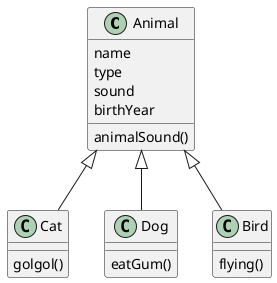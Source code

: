 @startuml

class Animal {
name
type
sound
birthYear
animalSound()
}

class Cat extends Animal{
golgol()
}

class Dog extends Animal{
eatGum()
}

class Bird extends Animal {
flying()
}


@enduml
